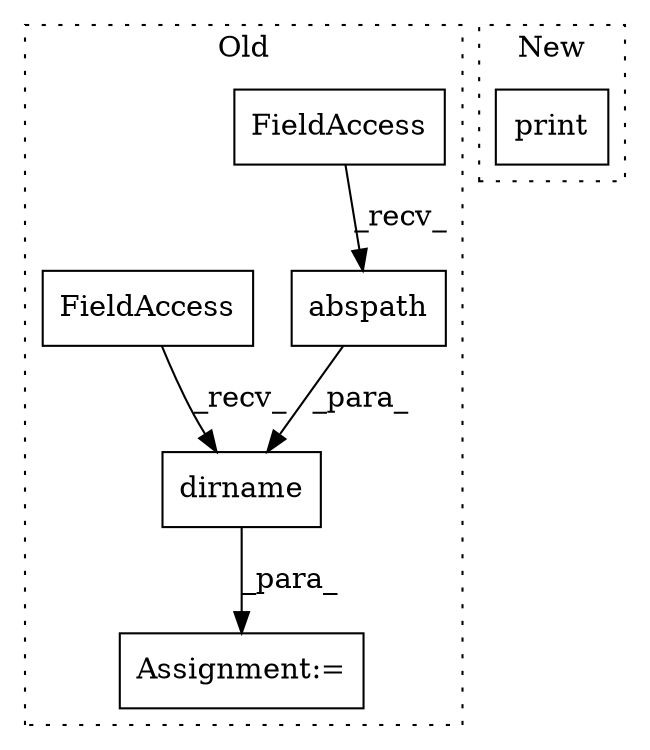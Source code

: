 digraph G {
subgraph cluster0 {
1 [label="abspath" a="32" s="213,229" l="8,1" shape="box"];
3 [label="FieldAccess" a="22" s="205" l="7" shape="box"];
4 [label="Assignment:=" a="7" s="188" l="1" shape="box"];
5 [label="dirname" a="32" s="197,230" l="8,1" shape="box"];
6 [label="FieldAccess" a="22" s="189" l="7" shape="box"];
label = "Old";
style="dotted";
}
subgraph cluster1 {
2 [label="print" a="32" s="202,352" l="6,1" shape="box"];
label = "New";
style="dotted";
}
1 -> 5 [label="_para_"];
3 -> 1 [label="_recv_"];
5 -> 4 [label="_para_"];
6 -> 5 [label="_recv_"];
}